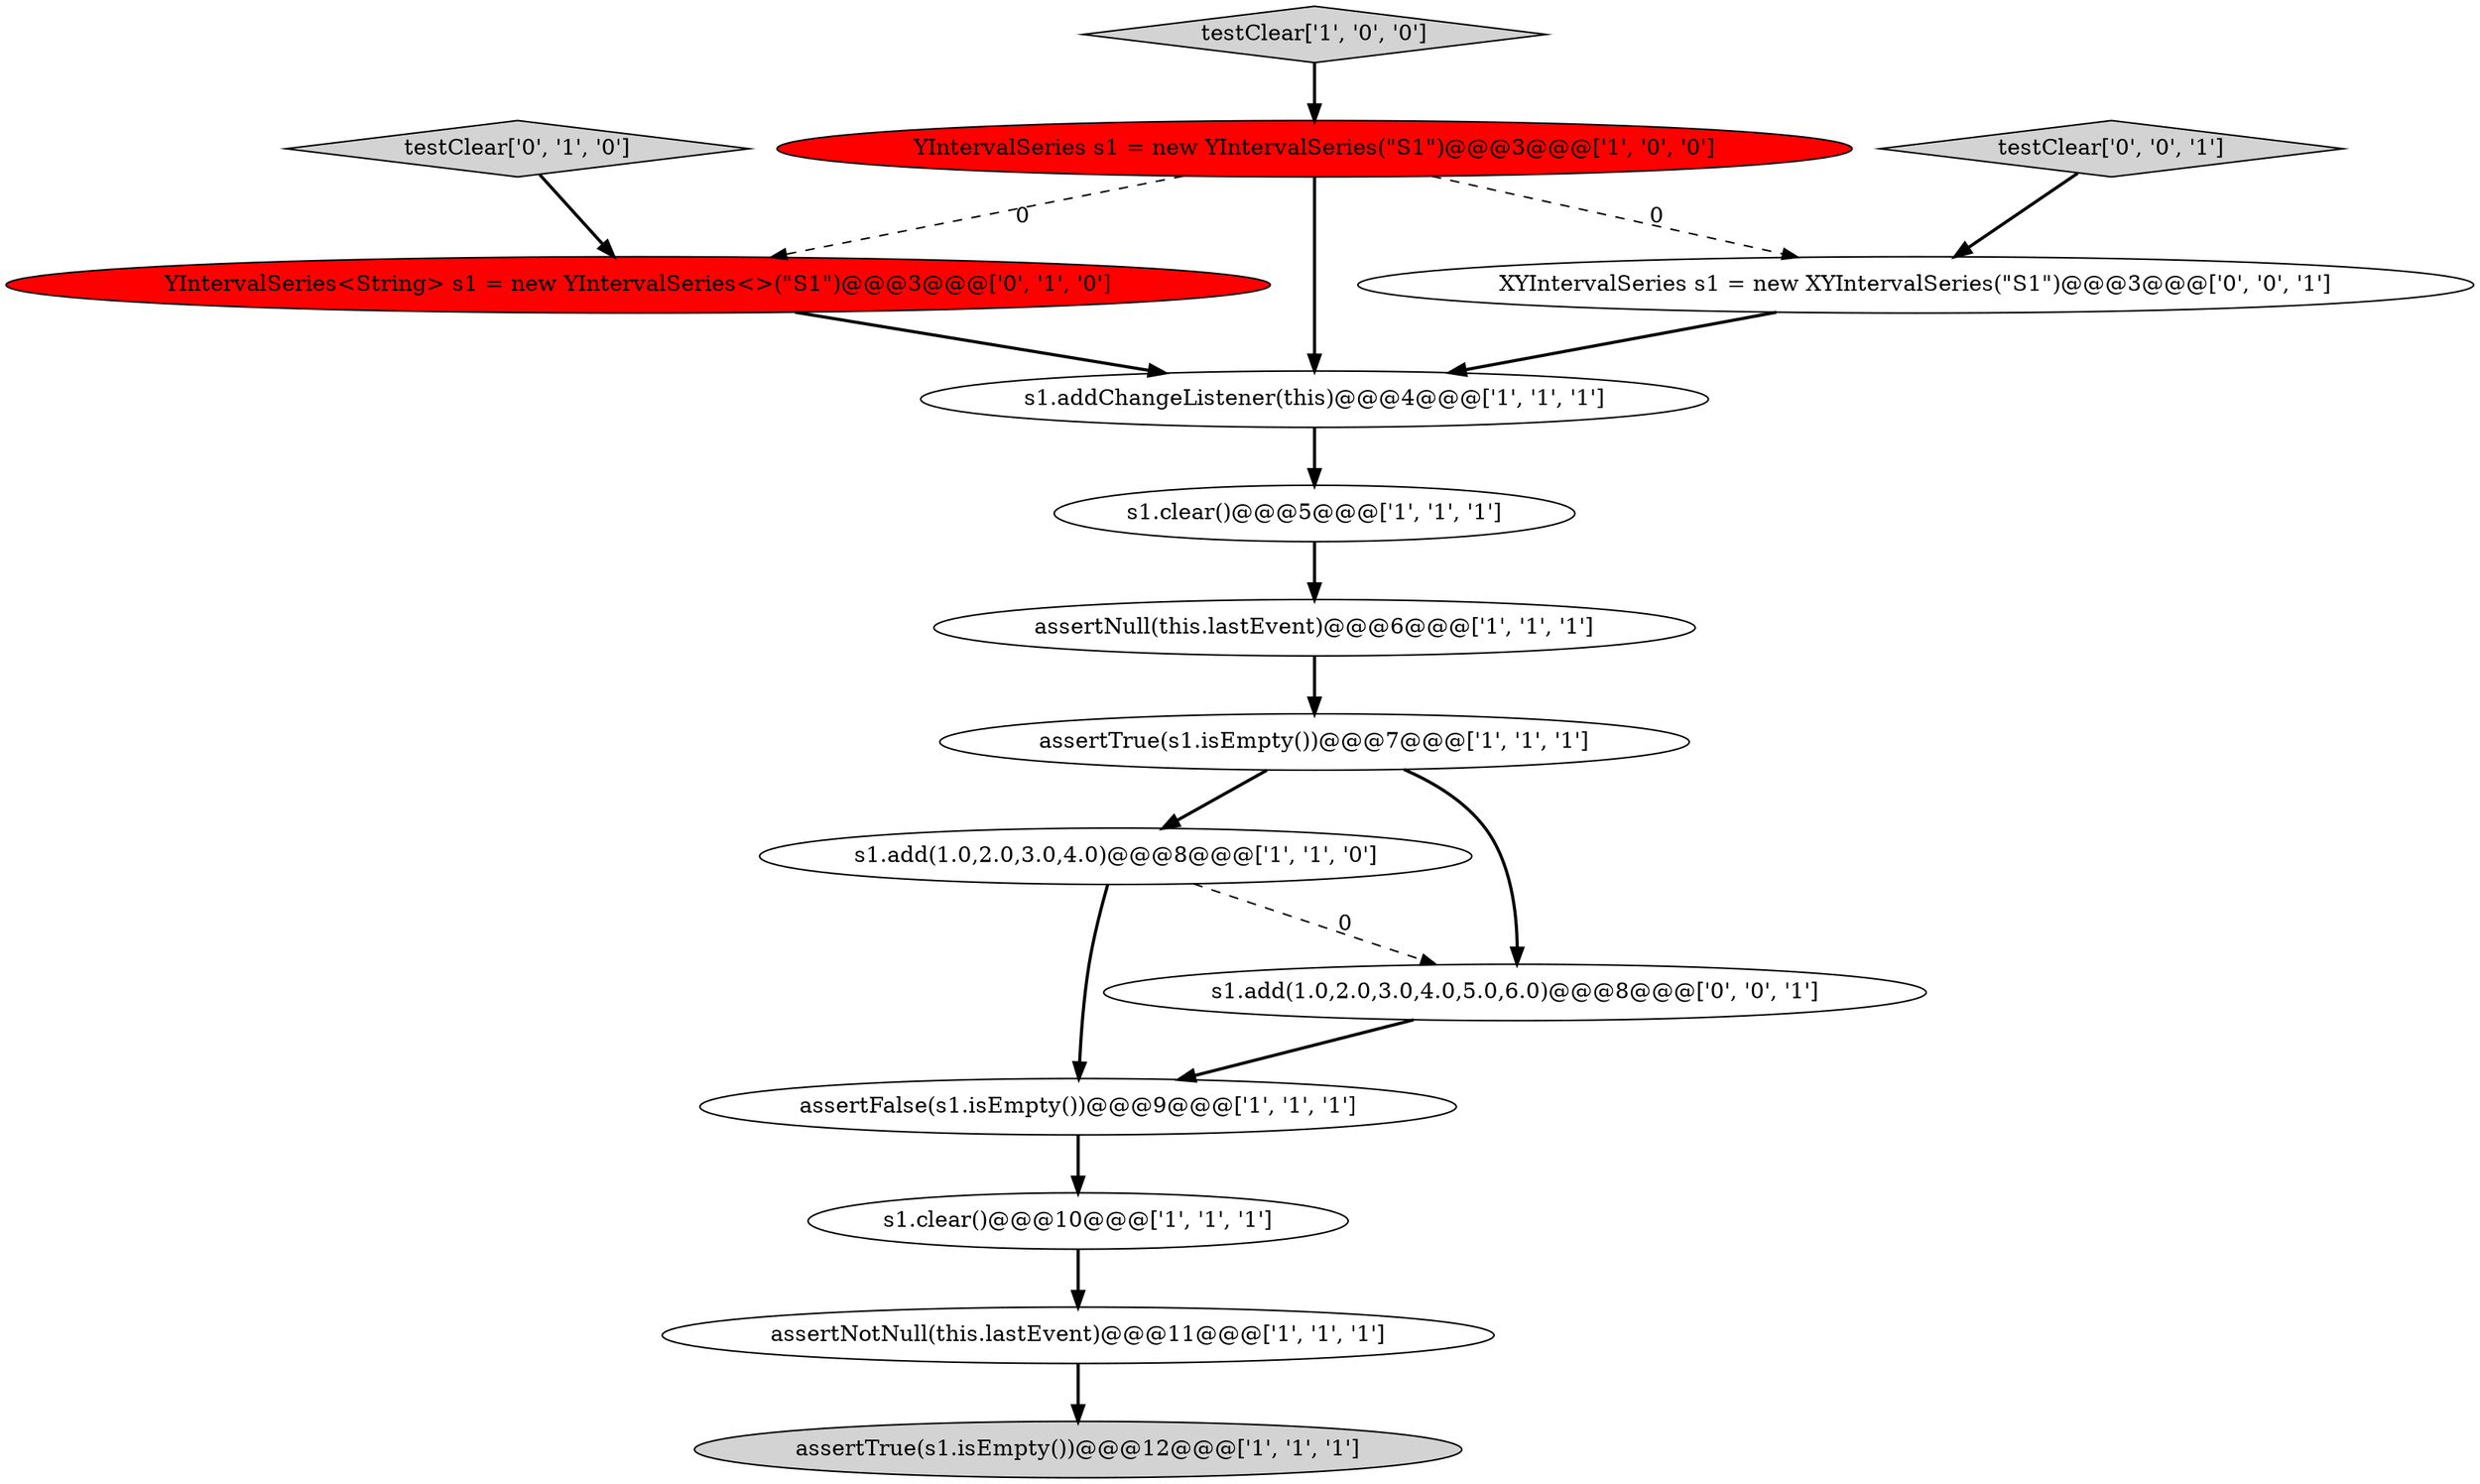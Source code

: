 digraph {
12 [style = filled, label = "testClear['0', '1', '0']", fillcolor = lightgray, shape = diamond image = "AAA0AAABBB2BBB"];
11 [style = filled, label = "YIntervalSeries<String> s1 = new YIntervalSeries<>(\"S1\")@@@3@@@['0', '1', '0']", fillcolor = red, shape = ellipse image = "AAA1AAABBB2BBB"];
3 [style = filled, label = "s1.clear()@@@10@@@['1', '1', '1']", fillcolor = white, shape = ellipse image = "AAA0AAABBB1BBB"];
10 [style = filled, label = "assertNotNull(this.lastEvent)@@@11@@@['1', '1', '1']", fillcolor = white, shape = ellipse image = "AAA0AAABBB1BBB"];
2 [style = filled, label = "s1.add(1.0,2.0,3.0,4.0)@@@8@@@['1', '1', '0']", fillcolor = white, shape = ellipse image = "AAA0AAABBB1BBB"];
1 [style = filled, label = "YIntervalSeries s1 = new YIntervalSeries(\"S1\")@@@3@@@['1', '0', '0']", fillcolor = red, shape = ellipse image = "AAA1AAABBB1BBB"];
6 [style = filled, label = "testClear['1', '0', '0']", fillcolor = lightgray, shape = diamond image = "AAA0AAABBB1BBB"];
0 [style = filled, label = "s1.addChangeListener(this)@@@4@@@['1', '1', '1']", fillcolor = white, shape = ellipse image = "AAA0AAABBB1BBB"];
8 [style = filled, label = "assertFalse(s1.isEmpty())@@@9@@@['1', '1', '1']", fillcolor = white, shape = ellipse image = "AAA0AAABBB1BBB"];
14 [style = filled, label = "XYIntervalSeries s1 = new XYIntervalSeries(\"S1\")@@@3@@@['0', '0', '1']", fillcolor = white, shape = ellipse image = "AAA0AAABBB3BBB"];
7 [style = filled, label = "assertNull(this.lastEvent)@@@6@@@['1', '1', '1']", fillcolor = white, shape = ellipse image = "AAA0AAABBB1BBB"];
13 [style = filled, label = "s1.add(1.0,2.0,3.0,4.0,5.0,6.0)@@@8@@@['0', '0', '1']", fillcolor = white, shape = ellipse image = "AAA0AAABBB3BBB"];
15 [style = filled, label = "testClear['0', '0', '1']", fillcolor = lightgray, shape = diamond image = "AAA0AAABBB3BBB"];
5 [style = filled, label = "s1.clear()@@@5@@@['1', '1', '1']", fillcolor = white, shape = ellipse image = "AAA0AAABBB1BBB"];
9 [style = filled, label = "assertTrue(s1.isEmpty())@@@7@@@['1', '1', '1']", fillcolor = white, shape = ellipse image = "AAA0AAABBB1BBB"];
4 [style = filled, label = "assertTrue(s1.isEmpty())@@@12@@@['1', '1', '1']", fillcolor = lightgray, shape = ellipse image = "AAA0AAABBB1BBB"];
7->9 [style = bold, label=""];
9->13 [style = bold, label=""];
5->7 [style = bold, label=""];
3->10 [style = bold, label=""];
6->1 [style = bold, label=""];
11->0 [style = bold, label=""];
1->0 [style = bold, label=""];
13->8 [style = bold, label=""];
14->0 [style = bold, label=""];
15->14 [style = bold, label=""];
1->14 [style = dashed, label="0"];
9->2 [style = bold, label=""];
1->11 [style = dashed, label="0"];
2->13 [style = dashed, label="0"];
2->8 [style = bold, label=""];
0->5 [style = bold, label=""];
8->3 [style = bold, label=""];
12->11 [style = bold, label=""];
10->4 [style = bold, label=""];
}
